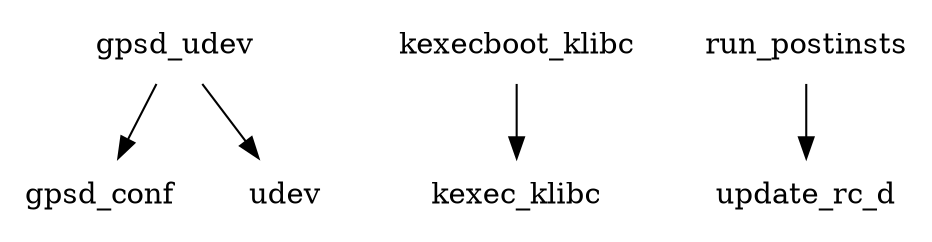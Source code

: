 digraph depends {
    node [shape=plaintext]
gpsd_udev -> gpsd_conf;
gpsd_udev -> udev;
kexecboot_klibc -> kexec_klibc;
run_postinsts -> update_rc_d;
}
